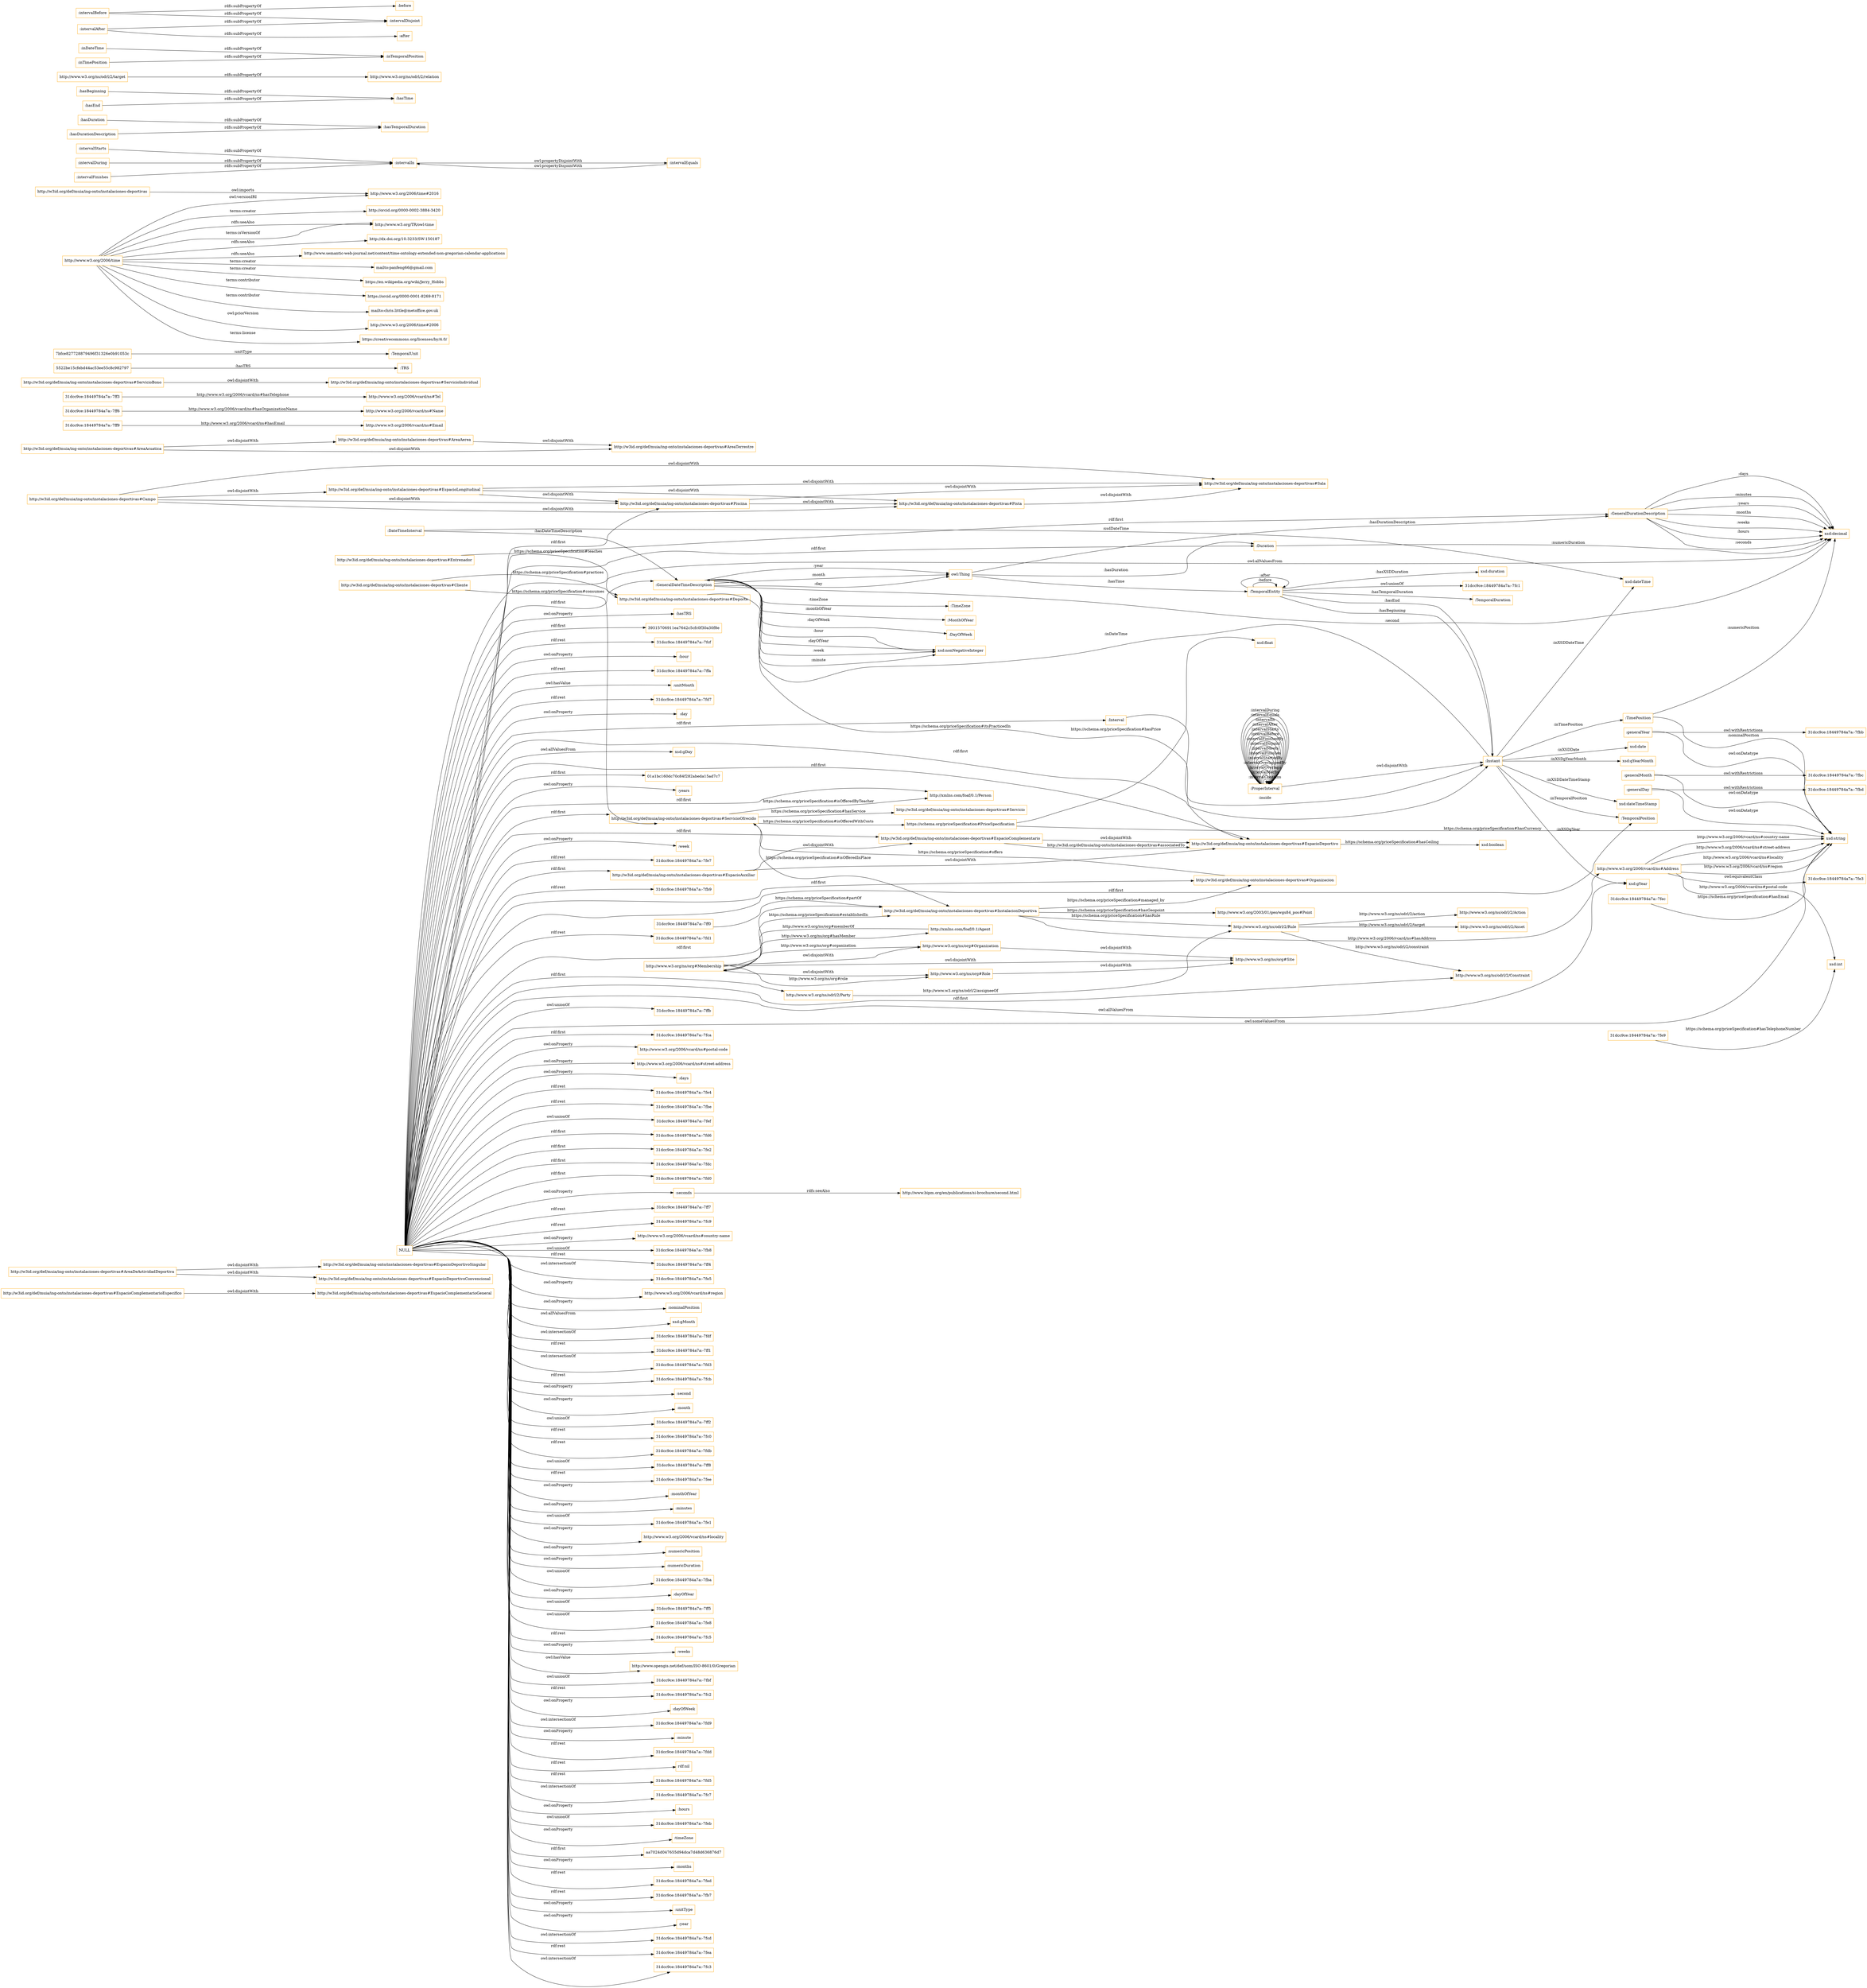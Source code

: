 digraph ar2dtool_diagram { 
rankdir=LR;
size="1501"
node [shape = rectangle, color="orange"]; "http://w3id.org/def/muia/ing-onto/instalaciones-deportivas#EspacioComplementarioEspecifico" "http://w3id.org/def/muia/ing-onto/instalaciones-deportivas#EspacioDeportivoSingular" "http://w3id.org/def/muia/ing-onto/instalaciones-deportivas#EspacioComplementario" "http://www.w3.org/ns/odrl/2/Party" "http://www.w3.org/ns/org#Role" "http://w3id.org/def/muia/ing-onto/instalaciones-deportivas#AreaAerea" "http://w3id.org/def/muia/ing-onto/instalaciones-deportivas#Servicio" "http://www.w3.org/ns/odrl/2/Rule" "31dcc9ce:18449784a7a:-7ff0" "31dcc9ce:18449784a7a:-7fca" "31dcc9ce:18449784a7a:-7fe9" "http://www.w3.org/2006/vcard/ns#Email" "http://w3id.org/def/muia/ing-onto/instalaciones-deportivas#Entrenador" "https://schema.org/priceSpecification#PriceSpecification" "http://xmlns.com/foaf/0.1/Person" "31dcc9ce:18449784a7a:-7fec" "http://w3id.org/def/muia/ing-onto/instalaciones-deportivas#Piscina" "31dcc9ce:18449784a7a:-7ff6" "http://www.w3.org/2006/vcard/ns#Tel" "http://w3id.org/def/muia/ing-onto/instalaciones-deportivas#EspacioAuxiliar" "http://www.w3.org/ns/odrl/2/Asset" "http://w3id.org/def/muia/ing-onto/instalaciones-deportivas#AreaDeActividadDeportiva" "http://www.w3.org/ns/odrl/2/Constraint" "31dcc9ce:18449784a7a:-7fd6" "http://w3id.org/def/muia/ing-onto/instalaciones-deportivas#ServicioOfrecido" "http://w3id.org/def/muia/ing-onto/instalaciones-deportivas#EspacioComplementarioGeneral" "http://www.w3.org/ns/org#Organization" "31dcc9ce:18449784a7a:-7ff9" "http://w3id.org/def/muia/ing-onto/instalaciones-deportivas#Campo" "http://w3id.org/def/muia/ing-onto/instalaciones-deportivas#EspacioLongitudinal" "http://xmlns.com/foaf/0.1/Agent" "31dcc9ce:18449784a7a:-7fe3" "http://www.w3.org/ns/odrl/2/Action" "http://w3id.org/def/muia/ing-onto/instalaciones-deportivas#AreaAcuatica" "http://w3id.org/def/muia/ing-onto/instalaciones-deportivas#Cliente" "http://w3id.org/def/muia/ing-onto/instalaciones-deportivas#Sala" "http://w3id.org/def/muia/ing-onto/instalaciones-deportivas#ServicioBono" "http://w3id.org/def/muia/ing-onto/instalaciones-deportivas#InstalacionDeportiva" "http://w3id.org/def/muia/ing-onto/instalaciones-deportivas#Organizacion" "31dcc9ce:18449784a7a:-7ff3" "http://w3id.org/def/muia/ing-onto/instalaciones-deportivas#EspacioDeportivo" "http://w3id.org/def/muia/ing-onto/instalaciones-deportivas#Deporte" "31dcc9ce:18449784a7a:-7fe2" "http://www.w3.org/ns/org#Site" "http://w3id.org/def/muia/ing-onto/instalaciones-deportivas#Pista" "31dcc9ce:18449784a7a:-7fdc" "http://www.w3.org/2006/vcard/ns#Name" "http://www.w3.org/ns/org#Membership" "http://w3id.org/def/muia/ing-onto/instalaciones-deportivas#AreaTerrestre" "http://www.w3.org/2003/01/geo/wgs84_pos#Point" "http://w3id.org/def/muia/ing-onto/instalaciones-deportivas#ServicioIndividual" "http://w3id.org/def/muia/ing-onto/instalaciones-deportivas#EspacioDeportivoConvencional" "http://www.w3.org/2006/vcard/ns#Address" "31dcc9ce:18449784a7a:-7fd0" ":TimeZone" ":GeneralDateTimeDescription" ":DateTimeInterval" ":TRS" ":TemporalDuration" ":Duration" ":GeneralDurationDescription" ":ProperInterval" "7bfce827728879496f31326e0b91053c" ":TimePosition" "5522be15cfebd44ac53ee55c8c982797" ":TemporalPosition" ":Interval" ":TemporalEntity" ":MonthOfYear" ":TemporalUnit" ":Instant" ":DayOfWeek" ; /*classes style*/
	"http://w3id.org/def/muia/ing-onto/instalaciones-deportivas#EspacioLongitudinal" -> "http://w3id.org/def/muia/ing-onto/instalaciones-deportivas#Sala" [ label = "owl:disjointWith" ];
	"http://w3id.org/def/muia/ing-onto/instalaciones-deportivas#EspacioLongitudinal" -> "http://w3id.org/def/muia/ing-onto/instalaciones-deportivas#Pista" [ label = "owl:disjointWith" ];
	"http://w3id.org/def/muia/ing-onto/instalaciones-deportivas#EspacioLongitudinal" -> "http://w3id.org/def/muia/ing-onto/instalaciones-deportivas#Piscina" [ label = "owl:disjointWith" ];
	"http://www.w3.org/ns/org#Role" -> "http://www.w3.org/ns/org#Site" [ label = "owl:disjointWith" ];
	"http://w3id.org/def/muia/ing-onto/instalaciones-deportivas" -> "http://www.w3.org/2006/time#2016" [ label = "owl:imports" ];
	":intervalIn" -> ":intervalEquals" [ label = "owl:propertyDisjointWith" ];
	"http://w3id.org/def/muia/ing-onto/instalaciones-deportivas#AreaAerea" -> "http://w3id.org/def/muia/ing-onto/instalaciones-deportivas#AreaTerrestre" [ label = "owl:disjointWith" ];
	"http://www.w3.org/2006/time" -> "http://orcid.org/0000-0002-3884-3420" [ label = "terms:creator" ];
	"http://www.w3.org/2006/time" -> "http://www.w3.org/TR/owl-time" [ label = "rdfs:seeAlso" ];
	"http://www.w3.org/2006/time" -> "http://dx.doi.org/10.3233/SW-150187" [ label = "rdfs:seeAlso" ];
	"http://www.w3.org/2006/time" -> "http://www.semantic-web-journal.net/content/time-ontology-extended-non-gregorian-calendar-applications" [ label = "rdfs:seeAlso" ];
	"http://www.w3.org/2006/time" -> "http://www.w3.org/TR/owl-time" [ label = "terms:isVersionOf" ];
	"http://www.w3.org/2006/time" -> "http://www.w3.org/2006/time#2016" [ label = "owl:versionIRI" ];
	"http://www.w3.org/2006/time" -> "mailto:panfeng66@gmail.com" [ label = "terms:creator" ];
	"http://www.w3.org/2006/time" -> "https://en.wikipedia.org/wiki/Jerry_Hobbs" [ label = "terms:creator" ];
	"http://www.w3.org/2006/time" -> "https://orcid.org/0000-0001-8269-8171" [ label = "terms:contributor" ];
	"http://www.w3.org/2006/time" -> "mailto:chris.little@metoffice.gov.uk" [ label = "terms:contributor" ];
	"http://www.w3.org/2006/time" -> "http://www.w3.org/2006/time#2006" [ label = "owl:priorVersion" ];
	"http://www.w3.org/2006/time" -> "https://creativecommons.org/licenses/by/4.0/" [ label = "terms:license" ];
	":generalMonth" -> "31dcc9ce:18449784a7a:-7fbc" [ label = "owl:withRestrictions" ];
	":generalMonth" -> "xsd:string" [ label = "owl:onDatatype" ];
	"http://w3id.org/def/muia/ing-onto/instalaciones-deportivas#Piscina" -> "http://w3id.org/def/muia/ing-onto/instalaciones-deportivas#Sala" [ label = "owl:disjointWith" ];
	"http://w3id.org/def/muia/ing-onto/instalaciones-deportivas#Piscina" -> "http://w3id.org/def/muia/ing-onto/instalaciones-deportivas#Pista" [ label = "owl:disjointWith" ];
	"http://w3id.org/def/muia/ing-onto/instalaciones-deportivas#EspacioAuxiliar" -> "http://w3id.org/def/muia/ing-onto/instalaciones-deportivas#EspacioDeportivo" [ label = "owl:disjointWith" ];
	"http://w3id.org/def/muia/ing-onto/instalaciones-deportivas#EspacioAuxiliar" -> "http://w3id.org/def/muia/ing-onto/instalaciones-deportivas#EspacioComplementario" [ label = "owl:disjointWith" ];
	":intervalStarts" -> ":intervalIn" [ label = "rdfs:subPropertyOf" ];
	":hasDuration" -> ":hasTemporalDuration" [ label = "rdfs:subPropertyOf" ];
	":ProperInterval" -> ":Instant" [ label = "owl:disjointWith" ];
	"http://w3id.org/def/muia/ing-onto/instalaciones-deportivas#EspacioComplementario" -> "http://w3id.org/def/muia/ing-onto/instalaciones-deportivas#EspacioDeportivo" [ label = "owl:disjointWith" ];
	":hasBeginning" -> ":hasTime" [ label = "rdfs:subPropertyOf" ];
	"http://www.w3.org/ns/odrl/2/target" -> "http://www.w3.org/ns/odrl/2/relation" [ label = "rdfs:subPropertyOf" ];
	"http://w3id.org/def/muia/ing-onto/instalaciones-deportivas#ServicioBono" -> "http://w3id.org/def/muia/ing-onto/instalaciones-deportivas#ServicioIndividual" [ label = "owl:disjointWith" ];
	"http://w3id.org/def/muia/ing-onto/instalaciones-deportivas#Pista" -> "http://w3id.org/def/muia/ing-onto/instalaciones-deportivas#Sala" [ label = "owl:disjointWith" ];
	":intervalEquals" -> ":intervalIn" [ label = "owl:propertyDisjointWith" ];
	":seconds" -> "http://www.bipm.org/en/publications/si-brochure/second.html" [ label = "rdfs:seeAlso" ];
	":intervalDuring" -> ":intervalIn" [ label = "rdfs:subPropertyOf" ];
	"http://www.w3.org/ns/org#Membership" -> "http://www.w3.org/ns/org#Role" [ label = "owl:disjointWith" ];
	"http://www.w3.org/ns/org#Membership" -> "http://www.w3.org/ns/org#Site" [ label = "owl:disjointWith" ];
	"http://www.w3.org/ns/org#Membership" -> "http://www.w3.org/ns/org#Organization" [ label = "owl:disjointWith" ];
	"http://www.w3.org/ns/org#Organization" -> "http://www.w3.org/ns/org#Site" [ label = "owl:disjointWith" ];
	"http://w3id.org/def/muia/ing-onto/instalaciones-deportivas#Campo" -> "http://w3id.org/def/muia/ing-onto/instalaciones-deportivas#Sala" [ label = "owl:disjointWith" ];
	"http://w3id.org/def/muia/ing-onto/instalaciones-deportivas#Campo" -> "http://w3id.org/def/muia/ing-onto/instalaciones-deportivas#Pista" [ label = "owl:disjointWith" ];
	"http://w3id.org/def/muia/ing-onto/instalaciones-deportivas#Campo" -> "http://w3id.org/def/muia/ing-onto/instalaciones-deportivas#Piscina" [ label = "owl:disjointWith" ];
	"http://w3id.org/def/muia/ing-onto/instalaciones-deportivas#Campo" -> "http://w3id.org/def/muia/ing-onto/instalaciones-deportivas#EspacioLongitudinal" [ label = "owl:disjointWith" ];
	"http://w3id.org/def/muia/ing-onto/instalaciones-deportivas#EspacioComplementarioEspecifico" -> "http://w3id.org/def/muia/ing-onto/instalaciones-deportivas#EspacioComplementarioGeneral" [ label = "owl:disjointWith" ];
	":inDateTime" -> ":inTemporalPosition" [ label = "rdfs:subPropertyOf" ];
	":intervalFinishes" -> ":intervalIn" [ label = "rdfs:subPropertyOf" ];
	"NULL" -> "http://xmlns.com/foaf/0.1/Person" [ label = "rdf:first" ];
	"NULL" -> "31dcc9ce:18449784a7a:-7ff7" [ label = "rdf:rest" ];
	"NULL" -> "31dcc9ce:18449784a7a:-7fc9" [ label = "rdf:rest" ];
	"NULL" -> "http://www.w3.org/2006/vcard/ns#country-name" [ label = "owl:onProperty" ];
	"NULL" -> "31dcc9ce:18449784a7a:-7fb8" [ label = "owl:unionOf" ];
	"NULL" -> "31dcc9ce:18449784a7a:-7ff4" [ label = "rdf:rest" ];
	"NULL" -> "31dcc9ce:18449784a7a:-7fe5" [ label = "owl:intersectionOf" ];
	"NULL" -> "31dcc9ce:18449784a7a:-7fdc" [ label = "rdf:first" ];
	"NULL" -> "http://www.w3.org/2006/vcard/ns#region" [ label = "owl:onProperty" ];
	"NULL" -> ":nominalPosition" [ label = "owl:onProperty" ];
	"NULL" -> "xsd:gMonth" [ label = "owl:allValuesFrom" ];
	"NULL" -> "31dcc9ce:18449784a7a:-7fdf" [ label = "owl:intersectionOf" ];
	"NULL" -> "31dcc9ce:18449784a7a:-7ff1" [ label = "rdf:rest" ];
	"NULL" -> "31dcc9ce:18449784a7a:-7fd3" [ label = "owl:intersectionOf" ];
	"NULL" -> "31dcc9ce:18449784a7a:-7fcb" [ label = "rdf:rest" ];
	"NULL" -> "31dcc9ce:18449784a7a:-7fca" [ label = "rdf:first" ];
	"NULL" -> ":second" [ label = "owl:onProperty" ];
	"NULL" -> ":month" [ label = "owl:onProperty" ];
	"NULL" -> "31dcc9ce:18449784a7a:-7ff2" [ label = "owl:unionOf" ];
	"NULL" -> "31dcc9ce:18449784a7a:-7fc0" [ label = "rdf:rest" ];
	"NULL" -> ":GeneralDurationDescription" [ label = "rdf:first" ];
	"NULL" -> "31dcc9ce:18449784a7a:-7fdb" [ label = "rdf:rest" ];
	"NULL" -> "31dcc9ce:18449784a7a:-7ff8" [ label = "owl:unionOf" ];
	"NULL" -> ":GeneralDateTimeDescription" [ label = "rdf:first" ];
	"NULL" -> "31dcc9ce:18449784a7a:-7fee" [ label = "rdf:rest" ];
	"NULL" -> "31dcc9ce:18449784a7a:-7fe2" [ label = "rdf:first" ];
	"NULL" -> ":monthOfYear" [ label = "owl:onProperty" ];
	"NULL" -> "31dcc9ce:18449784a7a:-7fd0" [ label = "rdf:first" ];
	"NULL" -> ":minutes" [ label = "owl:onProperty" ];
	"NULL" -> "http://w3id.org/def/muia/ing-onto/instalaciones-deportivas#InstalacionDeportiva" [ label = "rdf:first" ];
	"NULL" -> "31dcc9ce:18449784a7a:-7fe1" [ label = "owl:unionOf" ];
	"NULL" -> "http://www.w3.org/2006/vcard/ns#locality" [ label = "owl:onProperty" ];
	"NULL" -> ":numericPosition" [ label = "owl:onProperty" ];
	"NULL" -> ":numericDuration" [ label = "owl:onProperty" ];
	"NULL" -> "31dcc9ce:18449784a7a:-7fba" [ label = "owl:unionOf" ];
	"NULL" -> ":dayOfYear" [ label = "owl:onProperty" ];
	"NULL" -> "31dcc9ce:18449784a7a:-7ff5" [ label = "owl:unionOf" ];
	"NULL" -> "31dcc9ce:18449784a7a:-7fe8" [ label = "owl:unionOf" ];
	"NULL" -> "31dcc9ce:18449784a7a:-7fc5" [ label = "rdf:rest" ];
	"NULL" -> ":weeks" [ label = "owl:onProperty" ];
	"NULL" -> "http://www.opengis.net/def/uom/ISO-8601/0/Gregorian" [ label = "owl:hasValue" ];
	"NULL" -> ":TemporalPosition" [ label = "rdf:first" ];
	"NULL" -> "http://w3id.org/def/muia/ing-onto/instalaciones-deportivas#EspacioComplementario" [ label = "rdf:first" ];
	"NULL" -> "31dcc9ce:18449784a7a:-7fbf" [ label = "owl:unionOf" ];
	"NULL" -> "31dcc9ce:18449784a7a:-7fc2" [ label = "rdf:rest" ];
	"NULL" -> ":dayOfWeek" [ label = "owl:onProperty" ];
	"NULL" -> "31dcc9ce:18449784a7a:-7fd9" [ label = "owl:intersectionOf" ];
	"NULL" -> ":minute" [ label = "owl:onProperty" ];
	"NULL" -> "31dcc9ce:18449784a7a:-7fdd" [ label = "rdf:rest" ];
	"NULL" -> "rdf:nil" [ label = "rdf:rest" ];
	"NULL" -> "31dcc9ce:18449784a7a:-7fd5" [ label = "rdf:rest" ];
	"NULL" -> "31dcc9ce:18449784a7a:-7fc7" [ label = "owl:intersectionOf" ];
	"NULL" -> ":hours" [ label = "owl:onProperty" ];
	"NULL" -> "31dcc9ce:18449784a7a:-7feb" [ label = "owl:unionOf" ];
	"NULL" -> ":timeZone" [ label = "owl:onProperty" ];
	"NULL" -> "aa7024d047655d94dca7d48d636876d7" [ label = "rdf:first" ];
	"NULL" -> ":months" [ label = "owl:onProperty" ];
	"NULL" -> "31dcc9ce:18449784a7a:-7fed" [ label = "rdf:rest" ];
	"NULL" -> "31dcc9ce:18449784a7a:-7fb7" [ label = "rdf:rest" ];
	"NULL" -> "http://www.w3.org/ns/odrl/2/Party" [ label = "rdf:first" ];
	"NULL" -> ":unitType" [ label = "owl:onProperty" ];
	"NULL" -> ":year" [ label = "owl:onProperty" ];
	"NULL" -> ":Duration" [ label = "rdf:first" ];
	"NULL" -> "http://w3id.org/def/muia/ing-onto/instalaciones-deportivas#EspacioAuxiliar" [ label = "rdf:first" ];
	"NULL" -> ":seconds" [ label = "owl:onProperty" ];
	"NULL" -> "31dcc9ce:18449784a7a:-7fcd" [ label = "owl:intersectionOf" ];
	"NULL" -> "31dcc9ce:18449784a7a:-7fea" [ label = "rdf:rest" ];
	"NULL" -> "31dcc9ce:18449784a7a:-7fc3" [ label = "owl:intersectionOf" ];
	"NULL" -> ":hasTRS" [ label = "owl:onProperty" ];
	"NULL" -> "39315706911ea7642c5cfc0f30a30f8e" [ label = "rdf:first" ];
	"NULL" -> "31dcc9ce:18449784a7a:-7fcf" [ label = "rdf:rest" ];
	"NULL" -> ":hour" [ label = "owl:onProperty" ];
	"NULL" -> "http://w3id.org/def/muia/ing-onto/instalaciones-deportivas#EspacioDeportivo" [ label = "rdf:first" ];
	"NULL" -> "31dcc9ce:18449784a7a:-7ffa" [ label = "rdf:rest" ];
	"NULL" -> ":unitMonth" [ label = "owl:hasValue" ];
	"NULL" -> "31dcc9ce:18449784a7a:-7fd6" [ label = "rdf:first" ];
	"NULL" -> "xsd:gYear" [ label = "owl:allValuesFrom" ];
	"NULL" -> "31dcc9ce:18449784a7a:-7fd7" [ label = "rdf:rest" ];
	"NULL" -> ":day" [ label = "owl:onProperty" ];
	"NULL" -> "xsd:gDay" [ label = "owl:allValuesFrom" ];
	"NULL" -> ":Interval" [ label = "rdf:first" ];
	"NULL" -> "01a1bc160dc70c84f282abeda15ad7c7" [ label = "rdf:first" ];
	"NULL" -> "http://w3id.org/def/muia/ing-onto/instalaciones-deportivas#ServicioOfrecido" [ label = "rdf:first" ];
	"NULL" -> "http://www.w3.org/ns/odrl/2/Constraint" [ label = "rdf:first" ];
	"NULL" -> ":years" [ label = "owl:onProperty" ];
	"NULL" -> ":Instant" [ label = "rdf:first" ];
	"NULL" -> ":week" [ label = "owl:onProperty" ];
	"NULL" -> "xsd:decimal" [ label = "owl:allValuesFrom" ];
	"NULL" -> "31dcc9ce:18449784a7a:-7fe7" [ label = "rdf:rest" ];
	"NULL" -> "http://w3id.org/def/muia/ing-onto/instalaciones-deportivas#Piscina" [ label = "rdf:first" ];
	"NULL" -> "31dcc9ce:18449784a7a:-7fb9" [ label = "rdf:rest" ];
	"NULL" -> "31dcc9ce:18449784a7a:-7fd1" [ label = "rdf:rest" ];
	"NULL" -> "http://w3id.org/def/muia/ing-onto/instalaciones-deportivas#Organizacion" [ label = "rdf:first" ];
	"NULL" -> "31dcc9ce:18449784a7a:-7ffb" [ label = "owl:unionOf" ];
	"NULL" -> "http://www.w3.org/2006/vcard/ns#postal-code" [ label = "owl:onProperty" ];
	"NULL" -> "http://www.w3.org/2006/vcard/ns#street-address" [ label = "owl:onProperty" ];
	"NULL" -> ":days" [ label = "owl:onProperty" ];
	"NULL" -> "31dcc9ce:18449784a7a:-7fe4" [ label = "rdf:rest" ];
	"NULL" -> "31dcc9ce:18449784a7a:-7fbe" [ label = "rdf:rest" ];
	"NULL" -> "31dcc9ce:18449784a7a:-7fef" [ label = "owl:unionOf" ];
	"NULL" -> "xsd:string" [ label = "owl:someValuesFrom" ];
	"http://w3id.org/def/muia/ing-onto/instalaciones-deportivas#AreaAcuatica" -> "http://w3id.org/def/muia/ing-onto/instalaciones-deportivas#AreaTerrestre" [ label = "owl:disjointWith" ];
	"http://w3id.org/def/muia/ing-onto/instalaciones-deportivas#AreaAcuatica" -> "http://w3id.org/def/muia/ing-onto/instalaciones-deportivas#AreaAerea" [ label = "owl:disjointWith" ];
	":intervalBefore" -> ":intervalDisjoint" [ label = "rdfs:subPropertyOf" ];
	":intervalBefore" -> ":before" [ label = "rdfs:subPropertyOf" ];
	":TemporalEntity" -> "31dcc9ce:18449784a7a:-7fc1" [ label = "owl:unionOf" ];
	":intervalAfter" -> ":after" [ label = "rdfs:subPropertyOf" ];
	":intervalAfter" -> ":intervalDisjoint" [ label = "rdfs:subPropertyOf" ];
	":hasEnd" -> ":hasTime" [ label = "rdfs:subPropertyOf" ];
	":inTimePosition" -> ":inTemporalPosition" [ label = "rdfs:subPropertyOf" ];
	":generalDay" -> "31dcc9ce:18449784a7a:-7fbd" [ label = "owl:withRestrictions" ];
	":generalDay" -> "xsd:string" [ label = "owl:onDatatype" ];
	"http://w3id.org/def/muia/ing-onto/instalaciones-deportivas#AreaDeActividadDeportiva" -> "http://w3id.org/def/muia/ing-onto/instalaciones-deportivas#EspacioDeportivoSingular" [ label = "owl:disjointWith" ];
	"http://w3id.org/def/muia/ing-onto/instalaciones-deportivas#AreaDeActividadDeportiva" -> "http://w3id.org/def/muia/ing-onto/instalaciones-deportivas#EspacioDeportivoConvencional" [ label = "owl:disjointWith" ];
	":generalYear" -> "31dcc9ce:18449784a7a:-7fbb" [ label = "owl:withRestrictions" ];
	":generalYear" -> "xsd:string" [ label = "owl:onDatatype" ];
	"http://www.w3.org/2006/vcard/ns#Address" -> "31dcc9ce:18449784a7a:-7fe3" [ label = "owl:equivalentClass" ];
	":hasDurationDescription" -> ":hasTemporalDuration" [ label = "rdfs:subPropertyOf" ];
	":TimePosition" -> "xsd:string" [ label = ":nominalPosition" ];
	":GeneralDateTimeDescription" -> ":DayOfWeek" [ label = ":dayOfWeek" ];
	"https://schema.org/priceSpecification#PriceSpecification" -> "xsd:string" [ label = "https://schema.org/priceSpecification#hasCurrency" ];
	":TemporalEntity" -> ":Instant" [ label = ":hasEnd" ];
	":Instant" -> "xsd:gYear" [ label = ":inXSDgYear" ];
	":ProperInterval" -> ":ProperInterval" [ label = ":intervalContains" ];
	":TemporalEntity" -> ":Instant" [ label = ":hasBeginning" ];
	"http://www.w3.org/2006/vcard/ns#Address" -> "xsd:int" [ label = "http://www.w3.org/2006/vcard/ns#postal-code" ];
	":GeneralDurationDescription" -> "xsd:decimal" [ label = ":hours" ];
	"7bfce827728879496f31326e0b91053c" -> ":TemporalUnit" [ label = ":unitType" ];
	"http://w3id.org/def/muia/ing-onto/instalaciones-deportivas#ServicioOfrecido" -> "http://xmlns.com/foaf/0.1/Person" [ label = "https://schema.org/priceSpecification#isOfferedByTeacher" ];
	":GeneralDateTimeDescription" -> "owl:Thing" [ label = ":year" ];
	"http://xmlns.com/foaf/0.1/Agent" -> "http://www.w3.org/ns/org#Membership" [ label = "http://www.w3.org/ns/org#memberOf" ];
	":ProperInterval" -> ":ProperInterval" [ label = ":intervalMetBy" ];
	"http://w3id.org/def/muia/ing-onto/instalaciones-deportivas#Entrenador" -> "http://w3id.org/def/muia/ing-onto/instalaciones-deportivas#Deporte" [ label = "https://schema.org/priceSpecification#teaches" ];
	":Instant" -> "xsd:dateTimeStamp" [ label = ":inXSDDateTimeStamp" ];
	"owl:Thing" -> ":GeneralDurationDescription" [ label = ":hasDurationDescription" ];
	"http://www.w3.org/2006/vcard/ns#Address" -> "xsd:string" [ label = "http://www.w3.org/2006/vcard/ns#region" ];
	":ProperInterval" -> ":ProperInterval" [ label = ":intervalOverlaps" ];
	":GeneralDurationDescription" -> "xsd:decimal" [ label = ":seconds" ];
	":Instant" -> "xsd:date" [ label = ":inXSDDate" ];
	":DateTimeInterval" -> "xsd:dateTime" [ label = ":xsdDateTime" ];
	":ProperInterval" -> ":ProperInterval" [ label = ":intervalOverlappedBy" ];
	"31dcc9ce:18449784a7a:-7fe9" -> "xsd:int" [ label = "https://schema.org/priceSpecification#hasTelephoneNumber" ];
	"31dcc9ce:18449784a7a:-7ff6" -> "http://www.w3.org/2006/vcard/ns#Name" [ label = "http://www.w3.org/2006/vcard/ns#hasOrganizationName" ];
	"http://w3id.org/def/muia/ing-onto/instalaciones-deportivas#InstalacionDeportiva" -> "http://www.w3.org/2006/vcard/ns#Address" [ label = "http://www.w3.org/2006/vcard/ns#hasAddress" ];
	"http://www.w3.org/ns/org#Membership" -> "http://w3id.org/def/muia/ing-onto/instalaciones-deportivas#InstalacionDeportiva" [ label = "https://schema.org/priceSpecification#establishedIn" ];
	"http://w3id.org/def/muia/ing-onto/instalaciones-deportivas#InstalacionDeportiva" -> "http://www.w3.org/2003/01/geo/wgs84_pos#Point" [ label = "https://schema.org/priceSpecification#hasGeopoint" ];
	":GeneralDateTimeDescription" -> ":TimeZone" [ label = ":timeZone" ];
	":Instant" -> ":TemporalPosition" [ label = ":inTemporalPosition" ];
	":GeneralDurationDescription" -> "xsd:decimal" [ label = ":days" ];
	"http://w3id.org/def/muia/ing-onto/instalaciones-deportivas#ServicioOfrecido" -> "http://w3id.org/def/muia/ing-onto/instalaciones-deportivas#InstalacionDeportiva" [ label = "https://schema.org/priceSpecification#isOfferedInPlace" ];
	"http://w3id.org/def/muia/ing-onto/instalaciones-deportivas#Cliente" -> "http://w3id.org/def/muia/ing-onto/instalaciones-deportivas#ServicioOfrecido" [ label = "https://schema.org/priceSpecification#consumes" ];
	"http://www.w3.org/2006/vcard/ns#Address" -> "xsd:string" [ label = "http://www.w3.org/2006/vcard/ns#country-name" ];
	"owl:Thing" -> ":TemporalEntity" [ label = ":hasTime" ];
	"31dcc9ce:18449784a7a:-7fec" -> "xsd:string" [ label = "https://schema.org/priceSpecification#hasEmail" ];
	"http://www.w3.org/2006/vcard/ns#Address" -> "xsd:string" [ label = "http://www.w3.org/2006/vcard/ns#street-address" ];
	":ProperInterval" -> ":ProperInterval" [ label = ":intervalStartedBy" ];
	"http://w3id.org/def/muia/ing-onto/instalaciones-deportivas#Cliente" -> "http://w3id.org/def/muia/ing-onto/instalaciones-deportivas#Deporte" [ label = "https://schema.org/priceSpecification#practices" ];
	":Instant" -> "xsd:dateTime" [ label = ":inXSDDateTime" ];
	":Instant" -> "xsd:gYearMonth" [ label = ":inXSDgYearMonth" ];
	":Instant" -> ":GeneralDateTimeDescription" [ label = ":inDateTime" ];
	"31dcc9ce:18449784a7a:-7ff3" -> "http://www.w3.org/2006/vcard/ns#Tel" [ label = "http://www.w3.org/2006/vcard/ns#hasTelephone" ];
	":TemporalEntity" -> "xsd:duration" [ label = ":hasXSDDuration" ];
	"http://w3id.org/def/muia/ing-onto/instalaciones-deportivas#Organizacion" -> "http://w3id.org/def/muia/ing-onto/instalaciones-deportivas#ServicioOfrecido" [ label = "https://schema.org/priceSpecification#offers" ];
	"31dcc9ce:18449784a7a:-7ff9" -> "http://www.w3.org/2006/vcard/ns#Email" [ label = "http://www.w3.org/2006/vcard/ns#hasEmail" ];
	":GeneralDateTimeDescription" -> "xsd:nonNegativeInteger" [ label = ":minute" ];
	"http://w3id.org/def/muia/ing-onto/instalaciones-deportivas#EspacioDeportivo" -> "xsd:boolean" [ label = "https://schema.org/priceSpecification#hasCeiling" ];
	":GeneralDurationDescription" -> "xsd:decimal" [ label = ":minutes" ];
	":GeneralDateTimeDescription" -> "xsd:nonNegativeInteger" [ label = ":hour" ];
	"http://w3id.org/def/muia/ing-onto/instalaciones-deportivas#ServicioOfrecido" -> "http://w3id.org/def/muia/ing-onto/instalaciones-deportivas#Servicio" [ label = "https://schema.org/priceSpecification#hasService" ];
	"http://w3id.org/def/muia/ing-onto/instalaciones-deportivas#ServicioOfrecido" -> "https://schema.org/priceSpecification#PriceSpecification" [ label = "https://schema.org/priceSpecification#isOfferedWithCosts" ];
	":ProperInterval" -> ":ProperInterval" [ label = ":intervalFinishes" ];
	"http://w3id.org/def/muia/ing-onto/instalaciones-deportivas#InstalacionDeportiva" -> "http://w3id.org/def/muia/ing-onto/instalaciones-deportivas#Organizacion" [ label = "https://schema.org/priceSpecification#managed_by" ];
	"http://www.w3.org/ns/odrl/2/Rule" -> "http://www.w3.org/ns/odrl/2/Action" [ label = "http://www.w3.org/ns/odrl/2/action" ];
	"http://www.w3.org/ns/odrl/2/Party" -> "http://www.w3.org/ns/odrl/2/Rule" [ label = "http://www.w3.org/ns/odrl/2/assigneeOf" ];
	"http://w3id.org/def/muia/ing-onto/instalaciones-deportivas#EspacioComplementario" -> "http://w3id.org/def/muia/ing-onto/instalaciones-deportivas#EspacioDeportivo" [ label = "http://w3id.org/def/muia/ing-onto/instalaciones-deportivas#associatedTo" ];
	":Instant" -> ":TimePosition" [ label = ":inTimePosition" ];
	":GeneralDurationDescription" -> "xsd:decimal" [ label = ":years" ];
	":ProperInterval" -> ":ProperInterval" [ label = ":intervalMeets" ];
	"5522be15cfebd44ac53ee55c8c982797" -> ":TRS" [ label = ":hasTRS" ];
	":GeneralDateTimeDescription" -> "xsd:nonNegativeInteger" [ label = ":dayOfYear" ];
	"http://www.w3.org/2006/vcard/ns#Address" -> "xsd:string" [ label = "http://www.w3.org/2006/vcard/ns#locality" ];
	":GeneralDateTimeDescription" -> "xsd:nonNegativeInteger" [ label = ":week" ];
	"owl:Thing" -> ":Duration" [ label = ":hasDuration" ];
	"http://www.w3.org/ns/org#Membership" -> "http://www.w3.org/ns/org#Organization" [ label = "http://www.w3.org/ns/org#organization" ];
	":GeneralDurationDescription" -> "xsd:decimal" [ label = ":months" ];
	"http://w3id.org/def/muia/ing-onto/instalaciones-deportivas#Deporte" -> "http://w3id.org/def/muia/ing-onto/instalaciones-deportivas#EspacioDeportivo" [ label = "https://schema.org/priceSpecification#itsPracticedIn" ];
	":TimePosition" -> "xsd:decimal" [ label = ":numericPosition" ];
	":TemporalEntity" -> ":TemporalDuration" [ label = ":hasTemporalDuration" ];
	"31dcc9ce:18449784a7a:-7ff0" -> "http://w3id.org/def/muia/ing-onto/instalaciones-deportivas#InstalacionDeportiva" [ label = "https://schema.org/priceSpecification#partOf" ];
	":GeneralDateTimeDescription" -> "owl:Thing" [ label = ":month" ];
	":ProperInterval" -> ":ProperInterval" [ label = ":intervalDisjoint" ];
	"https://schema.org/priceSpecification#PriceSpecification" -> "xsd:float" [ label = "https://schema.org/priceSpecification#hasPrice" ];
	":ProperInterval" -> ":ProperInterval" [ label = ":intervalFinishedBy" ];
	"http://www.w3.org/ns/org#Membership" -> "http://www.w3.org/ns/org#Role" [ label = "http://www.w3.org/ns/org#role" ];
	"http://www.w3.org/ns/odrl/2/Rule" -> "http://www.w3.org/ns/odrl/2/Constraint" [ label = "http://www.w3.org/ns/odrl/2/constraint" ];
	"http://www.w3.org/ns/odrl/2/Rule" -> "http://www.w3.org/ns/odrl/2/Asset" [ label = "http://www.w3.org/ns/odrl/2/target" ];
	":TemporalEntity" -> ":TemporalEntity" [ label = ":before" ];
	":ProperInterval" -> ":ProperInterval" [ label = ":intervalBefore" ];
	"http://www.w3.org/ns/org#Membership" -> "http://xmlns.com/foaf/0.1/Agent" [ label = "http://www.w3.org/ns/org#hasMember" ];
	":GeneralDateTimeDescription" -> "xsd:decimal" [ label = ":second" ];
	":GeneralDurationDescription" -> "xsd:decimal" [ label = ":weeks" ];
	":TemporalEntity" -> ":TemporalEntity" [ label = ":after" ];
	":ProperInterval" -> ":ProperInterval" [ label = ":intervalStarts" ];
	":GeneralDateTimeDescription" -> ":MonthOfYear" [ label = ":monthOfYear" ];
	":ProperInterval" -> ":ProperInterval" [ label = ":intervalAfter" ];
	":Interval" -> ":Instant" [ label = ":inside" ];
	":GeneralDateTimeDescription" -> "owl:Thing" [ label = ":day" ];
	":DateTimeInterval" -> ":GeneralDateTimeDescription" [ label = ":hasDateTimeDescription" ];
	":ProperInterval" -> ":ProperInterval" [ label = ":intervalIn" ];
	":Duration" -> "xsd:decimal" [ label = ":numericDuration" ];
	":ProperInterval" -> ":ProperInterval" [ label = ":intervalEquals" ];
	":ProperInterval" -> ":ProperInterval" [ label = ":intervalDuring" ];
	"http://w3id.org/def/muia/ing-onto/instalaciones-deportivas#InstalacionDeportiva" -> "http://www.w3.org/ns/odrl/2/Rule" [ label = "https://schema.org/priceSpecification#hasRule" ];

}
